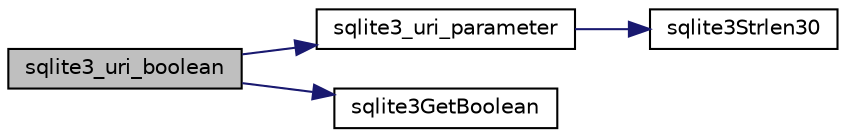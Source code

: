 digraph "sqlite3_uri_boolean"
{
  edge [fontname="Helvetica",fontsize="10",labelfontname="Helvetica",labelfontsize="10"];
  node [fontname="Helvetica",fontsize="10",shape=record];
  rankdir="LR";
  Node1 [label="sqlite3_uri_boolean",height=0.2,width=0.4,color="black", fillcolor="grey75", style="filled", fontcolor="black"];
  Node1 -> Node2 [color="midnightblue",fontsize="10",style="solid",fontname="Helvetica"];
  Node2 [label="sqlite3_uri_parameter",height=0.2,width=0.4,color="black", fillcolor="white", style="filled",URL="$sqlite3_8c.html#a7b503e4600604f9a22452ba7720c8378"];
  Node2 -> Node3 [color="midnightblue",fontsize="10",style="solid",fontname="Helvetica"];
  Node3 [label="sqlite3Strlen30",height=0.2,width=0.4,color="black", fillcolor="white", style="filled",URL="$sqlite3_8c.html#a3dcd80ba41f1a308193dee74857b62a7"];
  Node1 -> Node4 [color="midnightblue",fontsize="10",style="solid",fontname="Helvetica"];
  Node4 [label="sqlite3GetBoolean",height=0.2,width=0.4,color="black", fillcolor="white", style="filled",URL="$sqlite3_8c.html#ab0af800844fea07eb392dfcabd9b8b27"];
}
